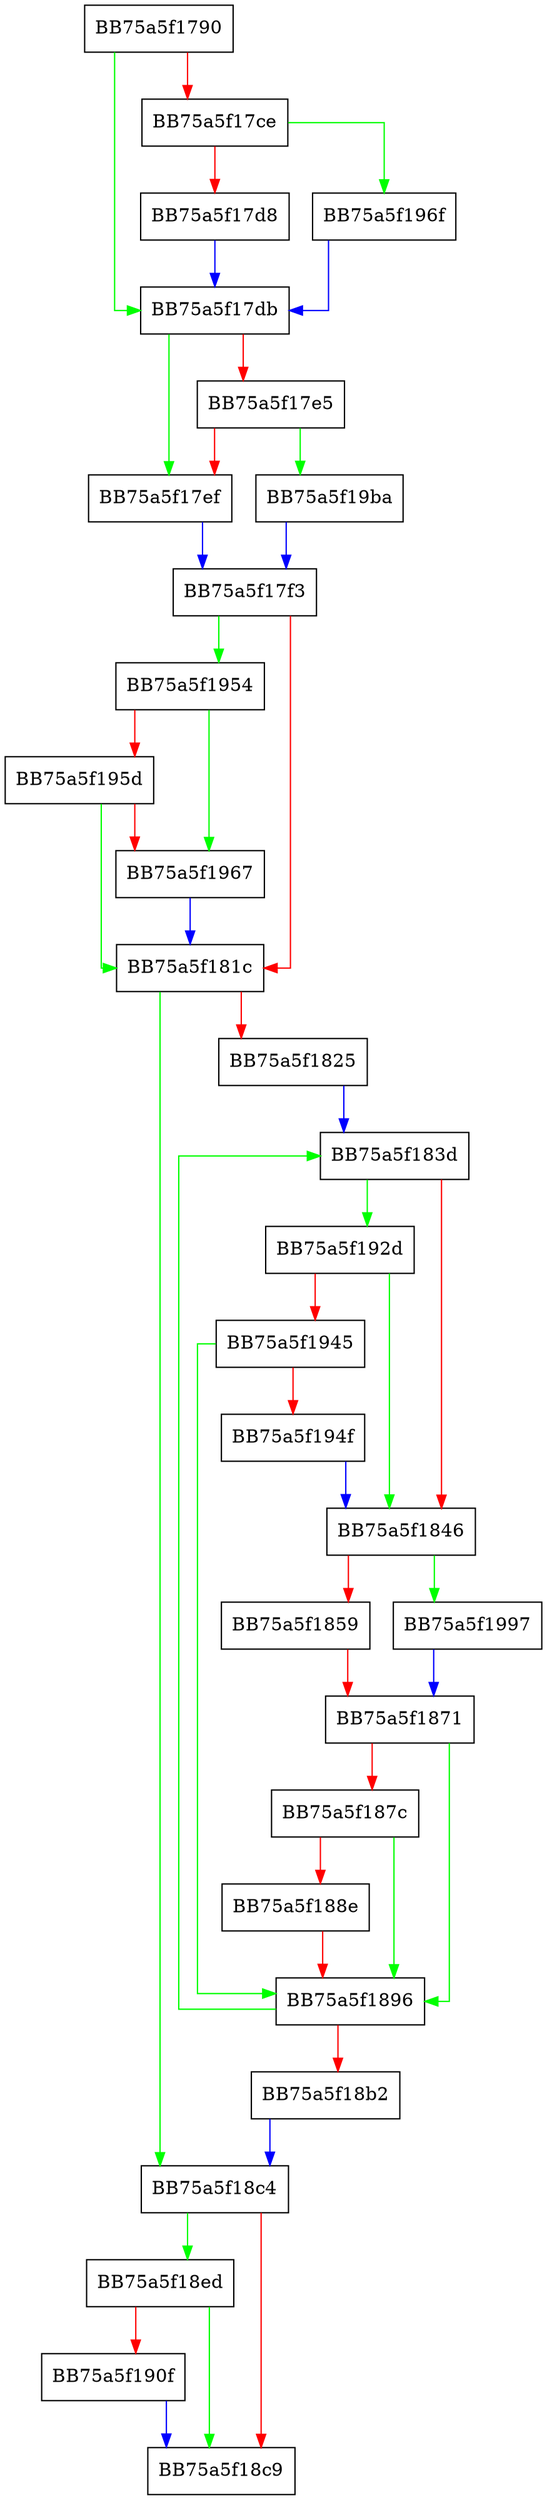 digraph sqlite3GenerateIndexKey {
  node [shape="box"];
  graph [splines=ortho];
  BB75a5f1790 -> BB75a5f17db [color="green"];
  BB75a5f1790 -> BB75a5f17ce [color="red"];
  BB75a5f17ce -> BB75a5f196f [color="green"];
  BB75a5f17ce -> BB75a5f17d8 [color="red"];
  BB75a5f17d8 -> BB75a5f17db [color="blue"];
  BB75a5f17db -> BB75a5f17ef [color="green"];
  BB75a5f17db -> BB75a5f17e5 [color="red"];
  BB75a5f17e5 -> BB75a5f19ba [color="green"];
  BB75a5f17e5 -> BB75a5f17ef [color="red"];
  BB75a5f17ef -> BB75a5f17f3 [color="blue"];
  BB75a5f17f3 -> BB75a5f1954 [color="green"];
  BB75a5f17f3 -> BB75a5f181c [color="red"];
  BB75a5f181c -> BB75a5f18c4 [color="green"];
  BB75a5f181c -> BB75a5f1825 [color="red"];
  BB75a5f1825 -> BB75a5f183d [color="blue"];
  BB75a5f183d -> BB75a5f192d [color="green"];
  BB75a5f183d -> BB75a5f1846 [color="red"];
  BB75a5f1846 -> BB75a5f1997 [color="green"];
  BB75a5f1846 -> BB75a5f1859 [color="red"];
  BB75a5f1859 -> BB75a5f1871 [color="red"];
  BB75a5f1871 -> BB75a5f1896 [color="green"];
  BB75a5f1871 -> BB75a5f187c [color="red"];
  BB75a5f187c -> BB75a5f1896 [color="green"];
  BB75a5f187c -> BB75a5f188e [color="red"];
  BB75a5f188e -> BB75a5f1896 [color="red"];
  BB75a5f1896 -> BB75a5f183d [color="green"];
  BB75a5f1896 -> BB75a5f18b2 [color="red"];
  BB75a5f18b2 -> BB75a5f18c4 [color="blue"];
  BB75a5f18c4 -> BB75a5f18ed [color="green"];
  BB75a5f18c4 -> BB75a5f18c9 [color="red"];
  BB75a5f18ed -> BB75a5f18c9 [color="green"];
  BB75a5f18ed -> BB75a5f190f [color="red"];
  BB75a5f190f -> BB75a5f18c9 [color="blue"];
  BB75a5f192d -> BB75a5f1846 [color="green"];
  BB75a5f192d -> BB75a5f1945 [color="red"];
  BB75a5f1945 -> BB75a5f1896 [color="green"];
  BB75a5f1945 -> BB75a5f194f [color="red"];
  BB75a5f194f -> BB75a5f1846 [color="blue"];
  BB75a5f1954 -> BB75a5f1967 [color="green"];
  BB75a5f1954 -> BB75a5f195d [color="red"];
  BB75a5f195d -> BB75a5f181c [color="green"];
  BB75a5f195d -> BB75a5f1967 [color="red"];
  BB75a5f1967 -> BB75a5f181c [color="blue"];
  BB75a5f196f -> BB75a5f17db [color="blue"];
  BB75a5f1997 -> BB75a5f1871 [color="blue"];
  BB75a5f19ba -> BB75a5f17f3 [color="blue"];
}
